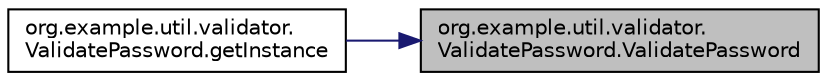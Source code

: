 digraph "org.example.util.validator.ValidatePassword.ValidatePassword"
{
 // LATEX_PDF_SIZE
  edge [fontname="Helvetica",fontsize="10",labelfontname="Helvetica",labelfontsize="10"];
  node [fontname="Helvetica",fontsize="10",shape=record];
  rankdir="RL";
  Node1 [label="org.example.util.validator.\lValidatePassword.ValidatePassword",height=0.2,width=0.4,color="black", fillcolor="grey75", style="filled", fontcolor="black",tooltip="Classe con soli metodi statici."];
  Node1 -> Node2 [dir="back",color="midnightblue",fontsize="10",style="solid",fontname="Helvetica"];
  Node2 [label="org.example.util.validator.\lValidatePassword.getInstance",height=0.2,width=0.4,color="black", fillcolor="white", style="filled",URL="$d1/d84/a00097_a7cdbfc909abec4b38a5faf0e3d681010.html#a7cdbfc909abec4b38a5faf0e3d681010",tooltip=" "];
}
